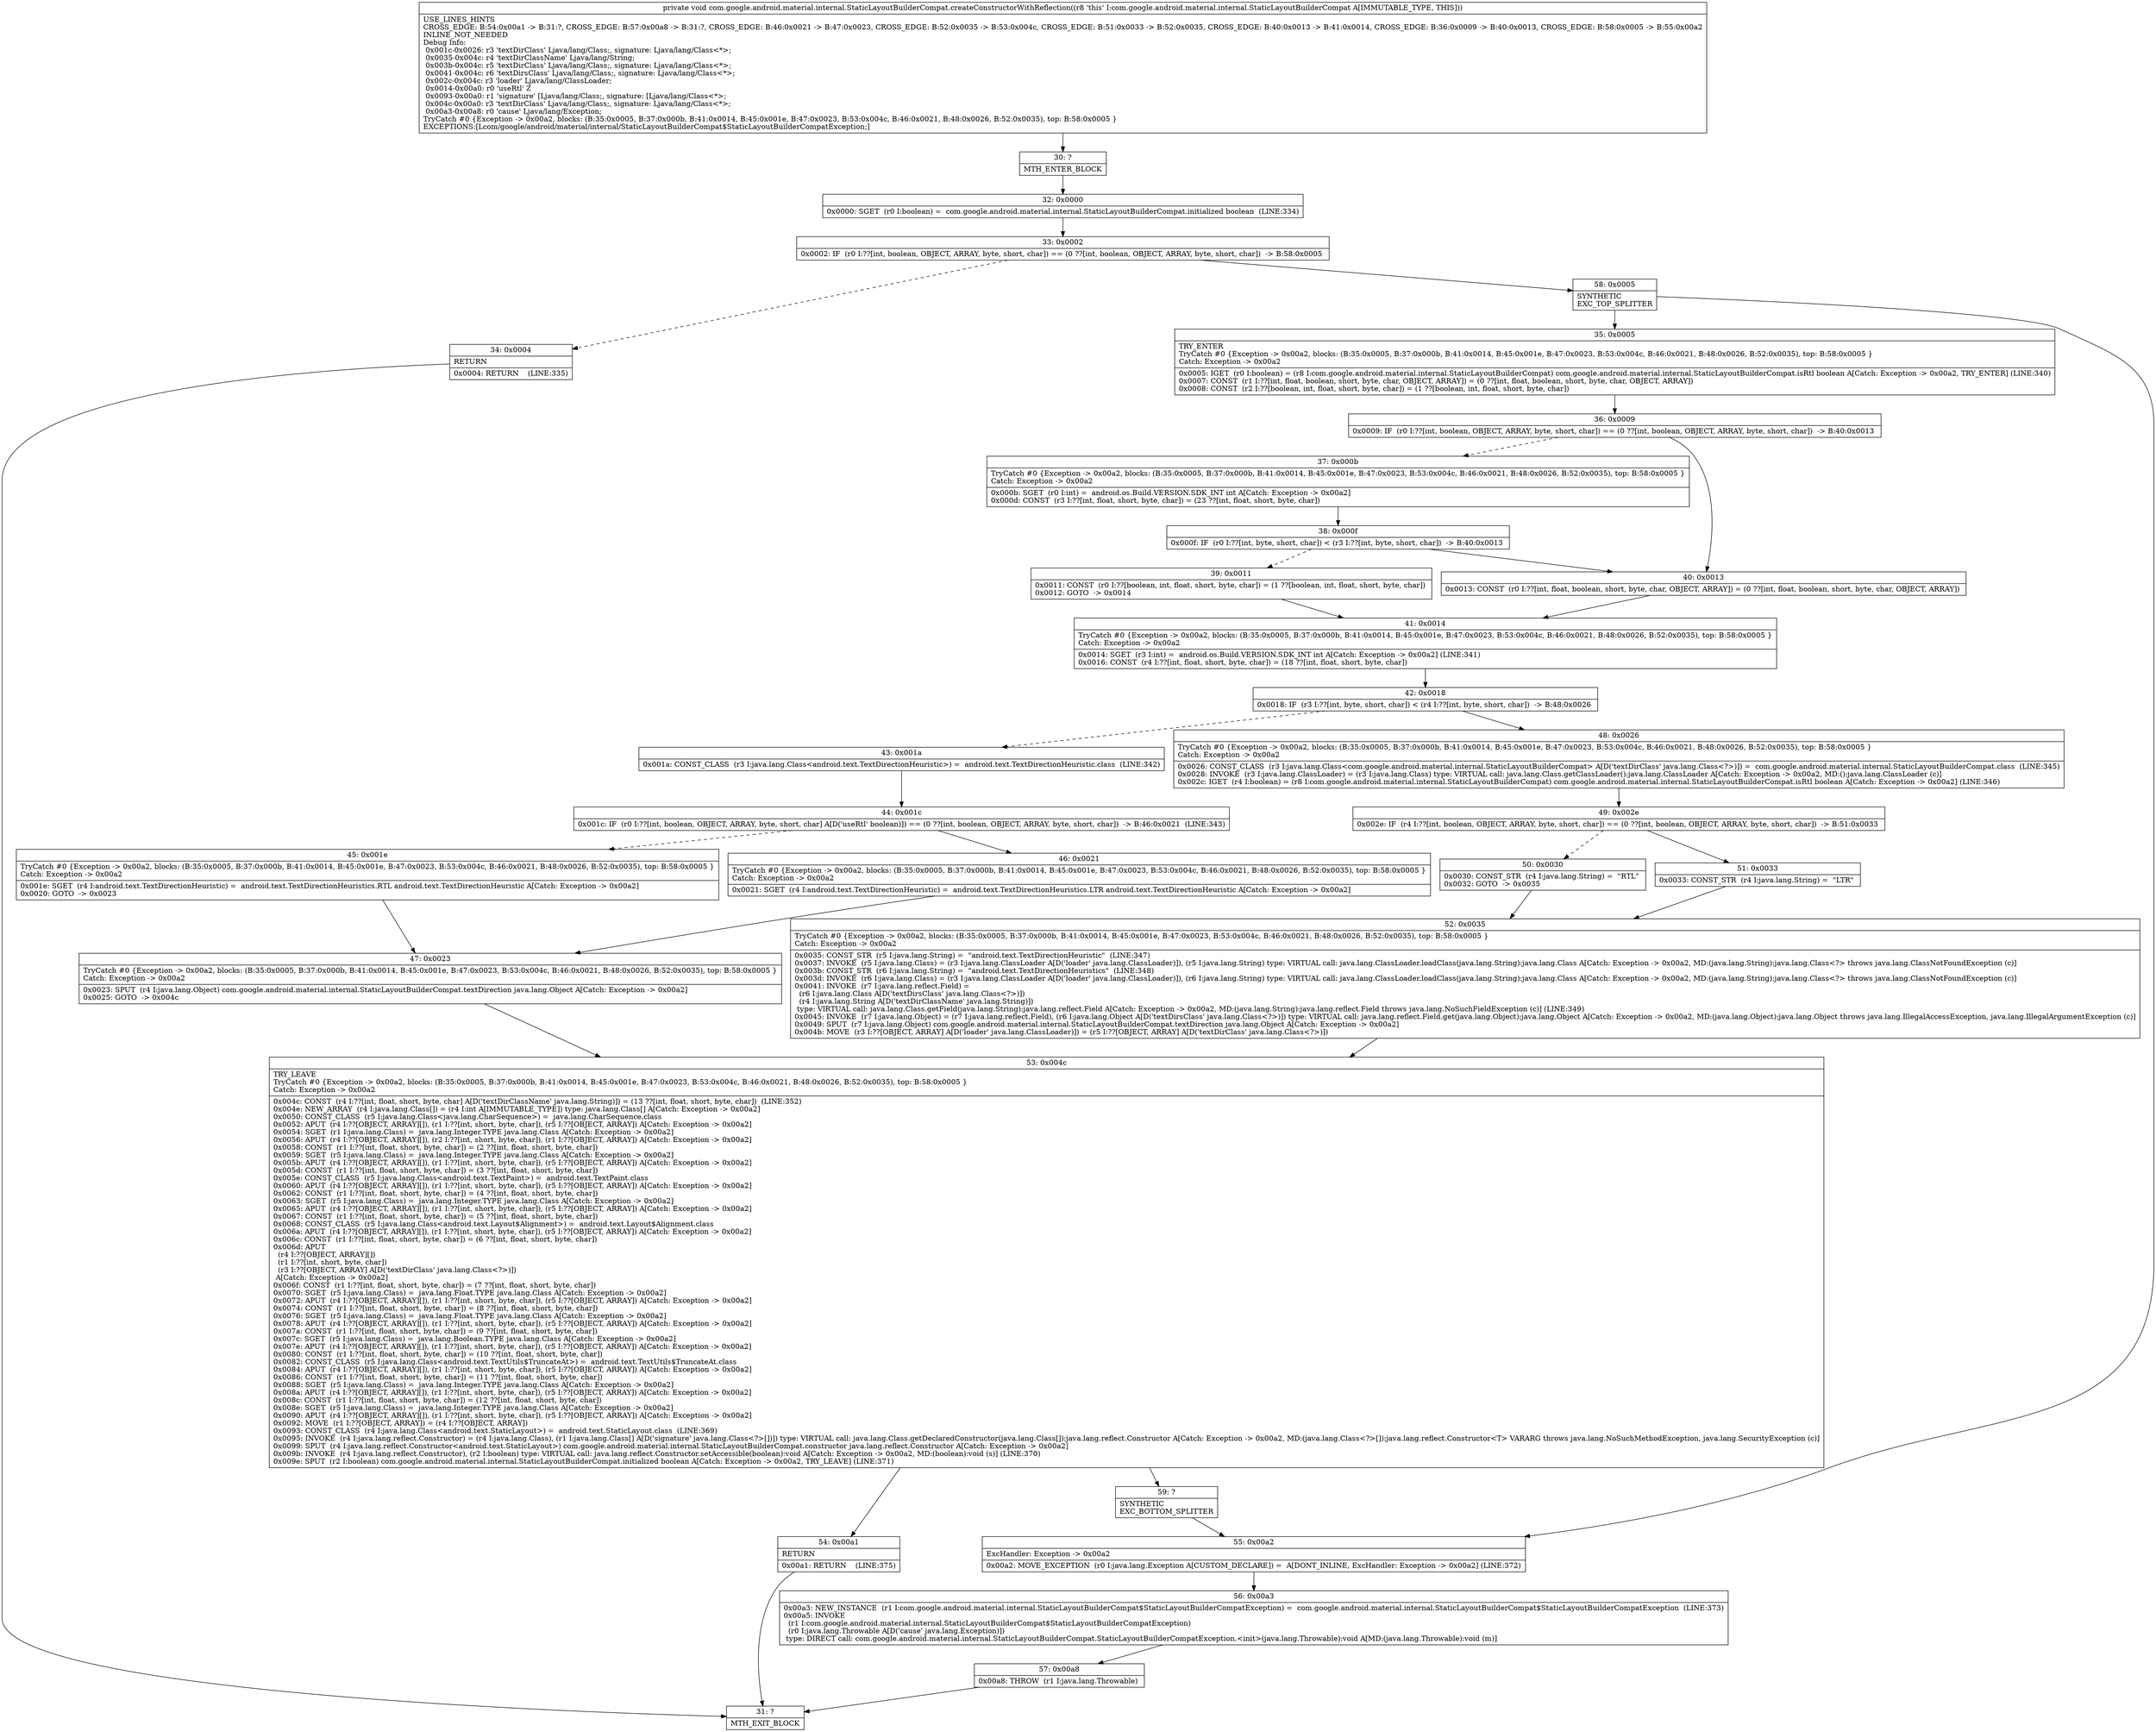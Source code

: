 digraph "CFG forcom.google.android.material.internal.StaticLayoutBuilderCompat.createConstructorWithReflection()V" {
Node_30 [shape=record,label="{30\:\ ?|MTH_ENTER_BLOCK\l}"];
Node_32 [shape=record,label="{32\:\ 0x0000|0x0000: SGET  (r0 I:boolean) =  com.google.android.material.internal.StaticLayoutBuilderCompat.initialized boolean  (LINE:334)\l}"];
Node_33 [shape=record,label="{33\:\ 0x0002|0x0002: IF  (r0 I:??[int, boolean, OBJECT, ARRAY, byte, short, char]) == (0 ??[int, boolean, OBJECT, ARRAY, byte, short, char])  \-\> B:58:0x0005 \l}"];
Node_34 [shape=record,label="{34\:\ 0x0004|RETURN\l|0x0004: RETURN    (LINE:335)\l}"];
Node_31 [shape=record,label="{31\:\ ?|MTH_EXIT_BLOCK\l}"];
Node_58 [shape=record,label="{58\:\ 0x0005|SYNTHETIC\lEXC_TOP_SPLITTER\l}"];
Node_35 [shape=record,label="{35\:\ 0x0005|TRY_ENTER\lTryCatch #0 \{Exception \-\> 0x00a2, blocks: (B:35:0x0005, B:37:0x000b, B:41:0x0014, B:45:0x001e, B:47:0x0023, B:53:0x004c, B:46:0x0021, B:48:0x0026, B:52:0x0035), top: B:58:0x0005 \}\lCatch: Exception \-\> 0x00a2\l|0x0005: IGET  (r0 I:boolean) = (r8 I:com.google.android.material.internal.StaticLayoutBuilderCompat) com.google.android.material.internal.StaticLayoutBuilderCompat.isRtl boolean A[Catch: Exception \-\> 0x00a2, TRY_ENTER] (LINE:340)\l0x0007: CONST  (r1 I:??[int, float, boolean, short, byte, char, OBJECT, ARRAY]) = (0 ??[int, float, boolean, short, byte, char, OBJECT, ARRAY]) \l0x0008: CONST  (r2 I:??[boolean, int, float, short, byte, char]) = (1 ??[boolean, int, float, short, byte, char]) \l}"];
Node_36 [shape=record,label="{36\:\ 0x0009|0x0009: IF  (r0 I:??[int, boolean, OBJECT, ARRAY, byte, short, char]) == (0 ??[int, boolean, OBJECT, ARRAY, byte, short, char])  \-\> B:40:0x0013 \l}"];
Node_37 [shape=record,label="{37\:\ 0x000b|TryCatch #0 \{Exception \-\> 0x00a2, blocks: (B:35:0x0005, B:37:0x000b, B:41:0x0014, B:45:0x001e, B:47:0x0023, B:53:0x004c, B:46:0x0021, B:48:0x0026, B:52:0x0035), top: B:58:0x0005 \}\lCatch: Exception \-\> 0x00a2\l|0x000b: SGET  (r0 I:int) =  android.os.Build.VERSION.SDK_INT int A[Catch: Exception \-\> 0x00a2]\l0x000d: CONST  (r3 I:??[int, float, short, byte, char]) = (23 ??[int, float, short, byte, char]) \l}"];
Node_38 [shape=record,label="{38\:\ 0x000f|0x000f: IF  (r0 I:??[int, byte, short, char]) \< (r3 I:??[int, byte, short, char])  \-\> B:40:0x0013 \l}"];
Node_39 [shape=record,label="{39\:\ 0x0011|0x0011: CONST  (r0 I:??[boolean, int, float, short, byte, char]) = (1 ??[boolean, int, float, short, byte, char]) \l0x0012: GOTO  \-\> 0x0014 \l}"];
Node_41 [shape=record,label="{41\:\ 0x0014|TryCatch #0 \{Exception \-\> 0x00a2, blocks: (B:35:0x0005, B:37:0x000b, B:41:0x0014, B:45:0x001e, B:47:0x0023, B:53:0x004c, B:46:0x0021, B:48:0x0026, B:52:0x0035), top: B:58:0x0005 \}\lCatch: Exception \-\> 0x00a2\l|0x0014: SGET  (r3 I:int) =  android.os.Build.VERSION.SDK_INT int A[Catch: Exception \-\> 0x00a2] (LINE:341)\l0x0016: CONST  (r4 I:??[int, float, short, byte, char]) = (18 ??[int, float, short, byte, char]) \l}"];
Node_42 [shape=record,label="{42\:\ 0x0018|0x0018: IF  (r3 I:??[int, byte, short, char]) \< (r4 I:??[int, byte, short, char])  \-\> B:48:0x0026 \l}"];
Node_43 [shape=record,label="{43\:\ 0x001a|0x001a: CONST_CLASS  (r3 I:java.lang.Class\<android.text.TextDirectionHeuristic\>) =  android.text.TextDirectionHeuristic.class  (LINE:342)\l}"];
Node_44 [shape=record,label="{44\:\ 0x001c|0x001c: IF  (r0 I:??[int, boolean, OBJECT, ARRAY, byte, short, char] A[D('useRtl' boolean)]) == (0 ??[int, boolean, OBJECT, ARRAY, byte, short, char])  \-\> B:46:0x0021  (LINE:343)\l}"];
Node_45 [shape=record,label="{45\:\ 0x001e|TryCatch #0 \{Exception \-\> 0x00a2, blocks: (B:35:0x0005, B:37:0x000b, B:41:0x0014, B:45:0x001e, B:47:0x0023, B:53:0x004c, B:46:0x0021, B:48:0x0026, B:52:0x0035), top: B:58:0x0005 \}\lCatch: Exception \-\> 0x00a2\l|0x001e: SGET  (r4 I:android.text.TextDirectionHeuristic) =  android.text.TextDirectionHeuristics.RTL android.text.TextDirectionHeuristic A[Catch: Exception \-\> 0x00a2]\l0x0020: GOTO  \-\> 0x0023 \l}"];
Node_47 [shape=record,label="{47\:\ 0x0023|TryCatch #0 \{Exception \-\> 0x00a2, blocks: (B:35:0x0005, B:37:0x000b, B:41:0x0014, B:45:0x001e, B:47:0x0023, B:53:0x004c, B:46:0x0021, B:48:0x0026, B:52:0x0035), top: B:58:0x0005 \}\lCatch: Exception \-\> 0x00a2\l|0x0023: SPUT  (r4 I:java.lang.Object) com.google.android.material.internal.StaticLayoutBuilderCompat.textDirection java.lang.Object A[Catch: Exception \-\> 0x00a2]\l0x0025: GOTO  \-\> 0x004c \l}"];
Node_53 [shape=record,label="{53\:\ 0x004c|TRY_LEAVE\lTryCatch #0 \{Exception \-\> 0x00a2, blocks: (B:35:0x0005, B:37:0x000b, B:41:0x0014, B:45:0x001e, B:47:0x0023, B:53:0x004c, B:46:0x0021, B:48:0x0026, B:52:0x0035), top: B:58:0x0005 \}\lCatch: Exception \-\> 0x00a2\l|0x004c: CONST  (r4 I:??[int, float, short, byte, char] A[D('textDirClassName' java.lang.String)]) = (13 ??[int, float, short, byte, char])  (LINE:352)\l0x004e: NEW_ARRAY  (r4 I:java.lang.Class[]) = (r4 I:int A[IMMUTABLE_TYPE]) type: java.lang.Class[] A[Catch: Exception \-\> 0x00a2]\l0x0050: CONST_CLASS  (r5 I:java.lang.Class\<java.lang.CharSequence\>) =  java.lang.CharSequence.class \l0x0052: APUT  (r4 I:??[OBJECT, ARRAY][]), (r1 I:??[int, short, byte, char]), (r5 I:??[OBJECT, ARRAY]) A[Catch: Exception \-\> 0x00a2]\l0x0054: SGET  (r1 I:java.lang.Class) =  java.lang.Integer.TYPE java.lang.Class A[Catch: Exception \-\> 0x00a2]\l0x0056: APUT  (r4 I:??[OBJECT, ARRAY][]), (r2 I:??[int, short, byte, char]), (r1 I:??[OBJECT, ARRAY]) A[Catch: Exception \-\> 0x00a2]\l0x0058: CONST  (r1 I:??[int, float, short, byte, char]) = (2 ??[int, float, short, byte, char]) \l0x0059: SGET  (r5 I:java.lang.Class) =  java.lang.Integer.TYPE java.lang.Class A[Catch: Exception \-\> 0x00a2]\l0x005b: APUT  (r4 I:??[OBJECT, ARRAY][]), (r1 I:??[int, short, byte, char]), (r5 I:??[OBJECT, ARRAY]) A[Catch: Exception \-\> 0x00a2]\l0x005d: CONST  (r1 I:??[int, float, short, byte, char]) = (3 ??[int, float, short, byte, char]) \l0x005e: CONST_CLASS  (r5 I:java.lang.Class\<android.text.TextPaint\>) =  android.text.TextPaint.class \l0x0060: APUT  (r4 I:??[OBJECT, ARRAY][]), (r1 I:??[int, short, byte, char]), (r5 I:??[OBJECT, ARRAY]) A[Catch: Exception \-\> 0x00a2]\l0x0062: CONST  (r1 I:??[int, float, short, byte, char]) = (4 ??[int, float, short, byte, char]) \l0x0063: SGET  (r5 I:java.lang.Class) =  java.lang.Integer.TYPE java.lang.Class A[Catch: Exception \-\> 0x00a2]\l0x0065: APUT  (r4 I:??[OBJECT, ARRAY][]), (r1 I:??[int, short, byte, char]), (r5 I:??[OBJECT, ARRAY]) A[Catch: Exception \-\> 0x00a2]\l0x0067: CONST  (r1 I:??[int, float, short, byte, char]) = (5 ??[int, float, short, byte, char]) \l0x0068: CONST_CLASS  (r5 I:java.lang.Class\<android.text.Layout$Alignment\>) =  android.text.Layout$Alignment.class \l0x006a: APUT  (r4 I:??[OBJECT, ARRAY][]), (r1 I:??[int, short, byte, char]), (r5 I:??[OBJECT, ARRAY]) A[Catch: Exception \-\> 0x00a2]\l0x006c: CONST  (r1 I:??[int, float, short, byte, char]) = (6 ??[int, float, short, byte, char]) \l0x006d: APUT  \l  (r4 I:??[OBJECT, ARRAY][])\l  (r1 I:??[int, short, byte, char])\l  (r3 I:??[OBJECT, ARRAY] A[D('textDirClass' java.lang.Class\<?\>)])\l A[Catch: Exception \-\> 0x00a2]\l0x006f: CONST  (r1 I:??[int, float, short, byte, char]) = (7 ??[int, float, short, byte, char]) \l0x0070: SGET  (r5 I:java.lang.Class) =  java.lang.Float.TYPE java.lang.Class A[Catch: Exception \-\> 0x00a2]\l0x0072: APUT  (r4 I:??[OBJECT, ARRAY][]), (r1 I:??[int, short, byte, char]), (r5 I:??[OBJECT, ARRAY]) A[Catch: Exception \-\> 0x00a2]\l0x0074: CONST  (r1 I:??[int, float, short, byte, char]) = (8 ??[int, float, short, byte, char]) \l0x0076: SGET  (r5 I:java.lang.Class) =  java.lang.Float.TYPE java.lang.Class A[Catch: Exception \-\> 0x00a2]\l0x0078: APUT  (r4 I:??[OBJECT, ARRAY][]), (r1 I:??[int, short, byte, char]), (r5 I:??[OBJECT, ARRAY]) A[Catch: Exception \-\> 0x00a2]\l0x007a: CONST  (r1 I:??[int, float, short, byte, char]) = (9 ??[int, float, short, byte, char]) \l0x007c: SGET  (r5 I:java.lang.Class) =  java.lang.Boolean.TYPE java.lang.Class A[Catch: Exception \-\> 0x00a2]\l0x007e: APUT  (r4 I:??[OBJECT, ARRAY][]), (r1 I:??[int, short, byte, char]), (r5 I:??[OBJECT, ARRAY]) A[Catch: Exception \-\> 0x00a2]\l0x0080: CONST  (r1 I:??[int, float, short, byte, char]) = (10 ??[int, float, short, byte, char]) \l0x0082: CONST_CLASS  (r5 I:java.lang.Class\<android.text.TextUtils$TruncateAt\>) =  android.text.TextUtils$TruncateAt.class \l0x0084: APUT  (r4 I:??[OBJECT, ARRAY][]), (r1 I:??[int, short, byte, char]), (r5 I:??[OBJECT, ARRAY]) A[Catch: Exception \-\> 0x00a2]\l0x0086: CONST  (r1 I:??[int, float, short, byte, char]) = (11 ??[int, float, short, byte, char]) \l0x0088: SGET  (r5 I:java.lang.Class) =  java.lang.Integer.TYPE java.lang.Class A[Catch: Exception \-\> 0x00a2]\l0x008a: APUT  (r4 I:??[OBJECT, ARRAY][]), (r1 I:??[int, short, byte, char]), (r5 I:??[OBJECT, ARRAY]) A[Catch: Exception \-\> 0x00a2]\l0x008c: CONST  (r1 I:??[int, float, short, byte, char]) = (12 ??[int, float, short, byte, char]) \l0x008e: SGET  (r5 I:java.lang.Class) =  java.lang.Integer.TYPE java.lang.Class A[Catch: Exception \-\> 0x00a2]\l0x0090: APUT  (r4 I:??[OBJECT, ARRAY][]), (r1 I:??[int, short, byte, char]), (r5 I:??[OBJECT, ARRAY]) A[Catch: Exception \-\> 0x00a2]\l0x0092: MOVE  (r1 I:??[OBJECT, ARRAY]) = (r4 I:??[OBJECT, ARRAY]) \l0x0093: CONST_CLASS  (r4 I:java.lang.Class\<android.text.StaticLayout\>) =  android.text.StaticLayout.class  (LINE:369)\l0x0095: INVOKE  (r4 I:java.lang.reflect.Constructor) = (r4 I:java.lang.Class), (r1 I:java.lang.Class[] A[D('signature' java.lang.Class\<?\>[])]) type: VIRTUAL call: java.lang.Class.getDeclaredConstructor(java.lang.Class[]):java.lang.reflect.Constructor A[Catch: Exception \-\> 0x00a2, MD:(java.lang.Class\<?\>[]):java.lang.reflect.Constructor\<T\> VARARG throws java.lang.NoSuchMethodException, java.lang.SecurityException (c)]\l0x0099: SPUT  (r4 I:java.lang.reflect.Constructor\<android.text.StaticLayout\>) com.google.android.material.internal.StaticLayoutBuilderCompat.constructor java.lang.reflect.Constructor A[Catch: Exception \-\> 0x00a2]\l0x009b: INVOKE  (r4 I:java.lang.reflect.Constructor), (r2 I:boolean) type: VIRTUAL call: java.lang.reflect.Constructor.setAccessible(boolean):void A[Catch: Exception \-\> 0x00a2, MD:(boolean):void (s)] (LINE:370)\l0x009e: SPUT  (r2 I:boolean) com.google.android.material.internal.StaticLayoutBuilderCompat.initialized boolean A[Catch: Exception \-\> 0x00a2, TRY_LEAVE] (LINE:371)\l}"];
Node_54 [shape=record,label="{54\:\ 0x00a1|RETURN\l|0x00a1: RETURN    (LINE:375)\l}"];
Node_59 [shape=record,label="{59\:\ ?|SYNTHETIC\lEXC_BOTTOM_SPLITTER\l}"];
Node_46 [shape=record,label="{46\:\ 0x0021|TryCatch #0 \{Exception \-\> 0x00a2, blocks: (B:35:0x0005, B:37:0x000b, B:41:0x0014, B:45:0x001e, B:47:0x0023, B:53:0x004c, B:46:0x0021, B:48:0x0026, B:52:0x0035), top: B:58:0x0005 \}\lCatch: Exception \-\> 0x00a2\l|0x0021: SGET  (r4 I:android.text.TextDirectionHeuristic) =  android.text.TextDirectionHeuristics.LTR android.text.TextDirectionHeuristic A[Catch: Exception \-\> 0x00a2]\l}"];
Node_48 [shape=record,label="{48\:\ 0x0026|TryCatch #0 \{Exception \-\> 0x00a2, blocks: (B:35:0x0005, B:37:0x000b, B:41:0x0014, B:45:0x001e, B:47:0x0023, B:53:0x004c, B:46:0x0021, B:48:0x0026, B:52:0x0035), top: B:58:0x0005 \}\lCatch: Exception \-\> 0x00a2\l|0x0026: CONST_CLASS  (r3 I:java.lang.Class\<com.google.android.material.internal.StaticLayoutBuilderCompat\> A[D('textDirClass' java.lang.Class\<?\>)]) =  com.google.android.material.internal.StaticLayoutBuilderCompat.class  (LINE:345)\l0x0028: INVOKE  (r3 I:java.lang.ClassLoader) = (r3 I:java.lang.Class) type: VIRTUAL call: java.lang.Class.getClassLoader():java.lang.ClassLoader A[Catch: Exception \-\> 0x00a2, MD:():java.lang.ClassLoader (c)]\l0x002c: IGET  (r4 I:boolean) = (r8 I:com.google.android.material.internal.StaticLayoutBuilderCompat) com.google.android.material.internal.StaticLayoutBuilderCompat.isRtl boolean A[Catch: Exception \-\> 0x00a2] (LINE:346)\l}"];
Node_49 [shape=record,label="{49\:\ 0x002e|0x002e: IF  (r4 I:??[int, boolean, OBJECT, ARRAY, byte, short, char]) == (0 ??[int, boolean, OBJECT, ARRAY, byte, short, char])  \-\> B:51:0x0033 \l}"];
Node_50 [shape=record,label="{50\:\ 0x0030|0x0030: CONST_STR  (r4 I:java.lang.String) =  \"RTL\" \l0x0032: GOTO  \-\> 0x0035 \l}"];
Node_52 [shape=record,label="{52\:\ 0x0035|TryCatch #0 \{Exception \-\> 0x00a2, blocks: (B:35:0x0005, B:37:0x000b, B:41:0x0014, B:45:0x001e, B:47:0x0023, B:53:0x004c, B:46:0x0021, B:48:0x0026, B:52:0x0035), top: B:58:0x0005 \}\lCatch: Exception \-\> 0x00a2\l|0x0035: CONST_STR  (r5 I:java.lang.String) =  \"android.text.TextDirectionHeuristic\"  (LINE:347)\l0x0037: INVOKE  (r5 I:java.lang.Class) = (r3 I:java.lang.ClassLoader A[D('loader' java.lang.ClassLoader)]), (r5 I:java.lang.String) type: VIRTUAL call: java.lang.ClassLoader.loadClass(java.lang.String):java.lang.Class A[Catch: Exception \-\> 0x00a2, MD:(java.lang.String):java.lang.Class\<?\> throws java.lang.ClassNotFoundException (c)]\l0x003b: CONST_STR  (r6 I:java.lang.String) =  \"android.text.TextDirectionHeuristics\"  (LINE:348)\l0x003d: INVOKE  (r6 I:java.lang.Class) = (r3 I:java.lang.ClassLoader A[D('loader' java.lang.ClassLoader)]), (r6 I:java.lang.String) type: VIRTUAL call: java.lang.ClassLoader.loadClass(java.lang.String):java.lang.Class A[Catch: Exception \-\> 0x00a2, MD:(java.lang.String):java.lang.Class\<?\> throws java.lang.ClassNotFoundException (c)]\l0x0041: INVOKE  (r7 I:java.lang.reflect.Field) = \l  (r6 I:java.lang.Class A[D('textDirsClass' java.lang.Class\<?\>)])\l  (r4 I:java.lang.String A[D('textDirClassName' java.lang.String)])\l type: VIRTUAL call: java.lang.Class.getField(java.lang.String):java.lang.reflect.Field A[Catch: Exception \-\> 0x00a2, MD:(java.lang.String):java.lang.reflect.Field throws java.lang.NoSuchFieldException (c)] (LINE:349)\l0x0045: INVOKE  (r7 I:java.lang.Object) = (r7 I:java.lang.reflect.Field), (r6 I:java.lang.Object A[D('textDirsClass' java.lang.Class\<?\>)]) type: VIRTUAL call: java.lang.reflect.Field.get(java.lang.Object):java.lang.Object A[Catch: Exception \-\> 0x00a2, MD:(java.lang.Object):java.lang.Object throws java.lang.IllegalAccessException, java.lang.IllegalArgumentException (c)]\l0x0049: SPUT  (r7 I:java.lang.Object) com.google.android.material.internal.StaticLayoutBuilderCompat.textDirection java.lang.Object A[Catch: Exception \-\> 0x00a2]\l0x004b: MOVE  (r3 I:??[OBJECT, ARRAY] A[D('loader' java.lang.ClassLoader)]) = (r5 I:??[OBJECT, ARRAY] A[D('textDirClass' java.lang.Class\<?\>)]) \l}"];
Node_51 [shape=record,label="{51\:\ 0x0033|0x0033: CONST_STR  (r4 I:java.lang.String) =  \"LTR\" \l}"];
Node_40 [shape=record,label="{40\:\ 0x0013|0x0013: CONST  (r0 I:??[int, float, boolean, short, byte, char, OBJECT, ARRAY]) = (0 ??[int, float, boolean, short, byte, char, OBJECT, ARRAY]) \l}"];
Node_55 [shape=record,label="{55\:\ 0x00a2|ExcHandler: Exception \-\> 0x00a2\l|0x00a2: MOVE_EXCEPTION  (r0 I:java.lang.Exception A[CUSTOM_DECLARE]) =  A[DONT_INLINE, ExcHandler: Exception \-\> 0x00a2] (LINE:372)\l}"];
Node_56 [shape=record,label="{56\:\ 0x00a3|0x00a3: NEW_INSTANCE  (r1 I:com.google.android.material.internal.StaticLayoutBuilderCompat$StaticLayoutBuilderCompatException) =  com.google.android.material.internal.StaticLayoutBuilderCompat$StaticLayoutBuilderCompatException  (LINE:373)\l0x00a5: INVOKE  \l  (r1 I:com.google.android.material.internal.StaticLayoutBuilderCompat$StaticLayoutBuilderCompatException)\l  (r0 I:java.lang.Throwable A[D('cause' java.lang.Exception)])\l type: DIRECT call: com.google.android.material.internal.StaticLayoutBuilderCompat.StaticLayoutBuilderCompatException.\<init\>(java.lang.Throwable):void A[MD:(java.lang.Throwable):void (m)]\l}"];
Node_57 [shape=record,label="{57\:\ 0x00a8|0x00a8: THROW  (r1 I:java.lang.Throwable) \l}"];
MethodNode[shape=record,label="{private void com.google.android.material.internal.StaticLayoutBuilderCompat.createConstructorWithReflection((r8 'this' I:com.google.android.material.internal.StaticLayoutBuilderCompat A[IMMUTABLE_TYPE, THIS]))  | USE_LINES_HINTS\lCROSS_EDGE: B:54:0x00a1 \-\> B:31:?, CROSS_EDGE: B:57:0x00a8 \-\> B:31:?, CROSS_EDGE: B:46:0x0021 \-\> B:47:0x0023, CROSS_EDGE: B:52:0x0035 \-\> B:53:0x004c, CROSS_EDGE: B:51:0x0033 \-\> B:52:0x0035, CROSS_EDGE: B:40:0x0013 \-\> B:41:0x0014, CROSS_EDGE: B:36:0x0009 \-\> B:40:0x0013, CROSS_EDGE: B:58:0x0005 \-\> B:55:0x00a2\lINLINE_NOT_NEEDED\lDebug Info:\l  0x001c\-0x0026: r3 'textDirClass' Ljava\/lang\/Class;, signature: Ljava\/lang\/Class\<*\>;\l  0x0035\-0x004c: r4 'textDirClassName' Ljava\/lang\/String;\l  0x003b\-0x004c: r5 'textDirClass' Ljava\/lang\/Class;, signature: Ljava\/lang\/Class\<*\>;\l  0x0041\-0x004c: r6 'textDirsClass' Ljava\/lang\/Class;, signature: Ljava\/lang\/Class\<*\>;\l  0x002c\-0x004c: r3 'loader' Ljava\/lang\/ClassLoader;\l  0x0014\-0x00a0: r0 'useRtl' Z\l  0x0093\-0x00a0: r1 'signature' [Ljava\/lang\/Class;, signature: [Ljava\/lang\/Class\<*\>;\l  0x004c\-0x00a0: r3 'textDirClass' Ljava\/lang\/Class;, signature: Ljava\/lang\/Class\<*\>;\l  0x00a3\-0x00a8: r0 'cause' Ljava\/lang\/Exception;\lTryCatch #0 \{Exception \-\> 0x00a2, blocks: (B:35:0x0005, B:37:0x000b, B:41:0x0014, B:45:0x001e, B:47:0x0023, B:53:0x004c, B:46:0x0021, B:48:0x0026, B:52:0x0035), top: B:58:0x0005 \}\lEXCEPTIONS:[Lcom\/google\/android\/material\/internal\/StaticLayoutBuilderCompat$StaticLayoutBuilderCompatException;]\l}"];
MethodNode -> Node_30;Node_30 -> Node_32;
Node_32 -> Node_33;
Node_33 -> Node_34[style=dashed];
Node_33 -> Node_58;
Node_34 -> Node_31;
Node_58 -> Node_35;
Node_58 -> Node_55;
Node_35 -> Node_36;
Node_36 -> Node_37[style=dashed];
Node_36 -> Node_40;
Node_37 -> Node_38;
Node_38 -> Node_39[style=dashed];
Node_38 -> Node_40;
Node_39 -> Node_41;
Node_41 -> Node_42;
Node_42 -> Node_43[style=dashed];
Node_42 -> Node_48;
Node_43 -> Node_44;
Node_44 -> Node_45[style=dashed];
Node_44 -> Node_46;
Node_45 -> Node_47;
Node_47 -> Node_53;
Node_53 -> Node_54;
Node_53 -> Node_59;
Node_54 -> Node_31;
Node_59 -> Node_55;
Node_46 -> Node_47;
Node_48 -> Node_49;
Node_49 -> Node_50[style=dashed];
Node_49 -> Node_51;
Node_50 -> Node_52;
Node_52 -> Node_53;
Node_51 -> Node_52;
Node_40 -> Node_41;
Node_55 -> Node_56;
Node_56 -> Node_57;
Node_57 -> Node_31;
}

